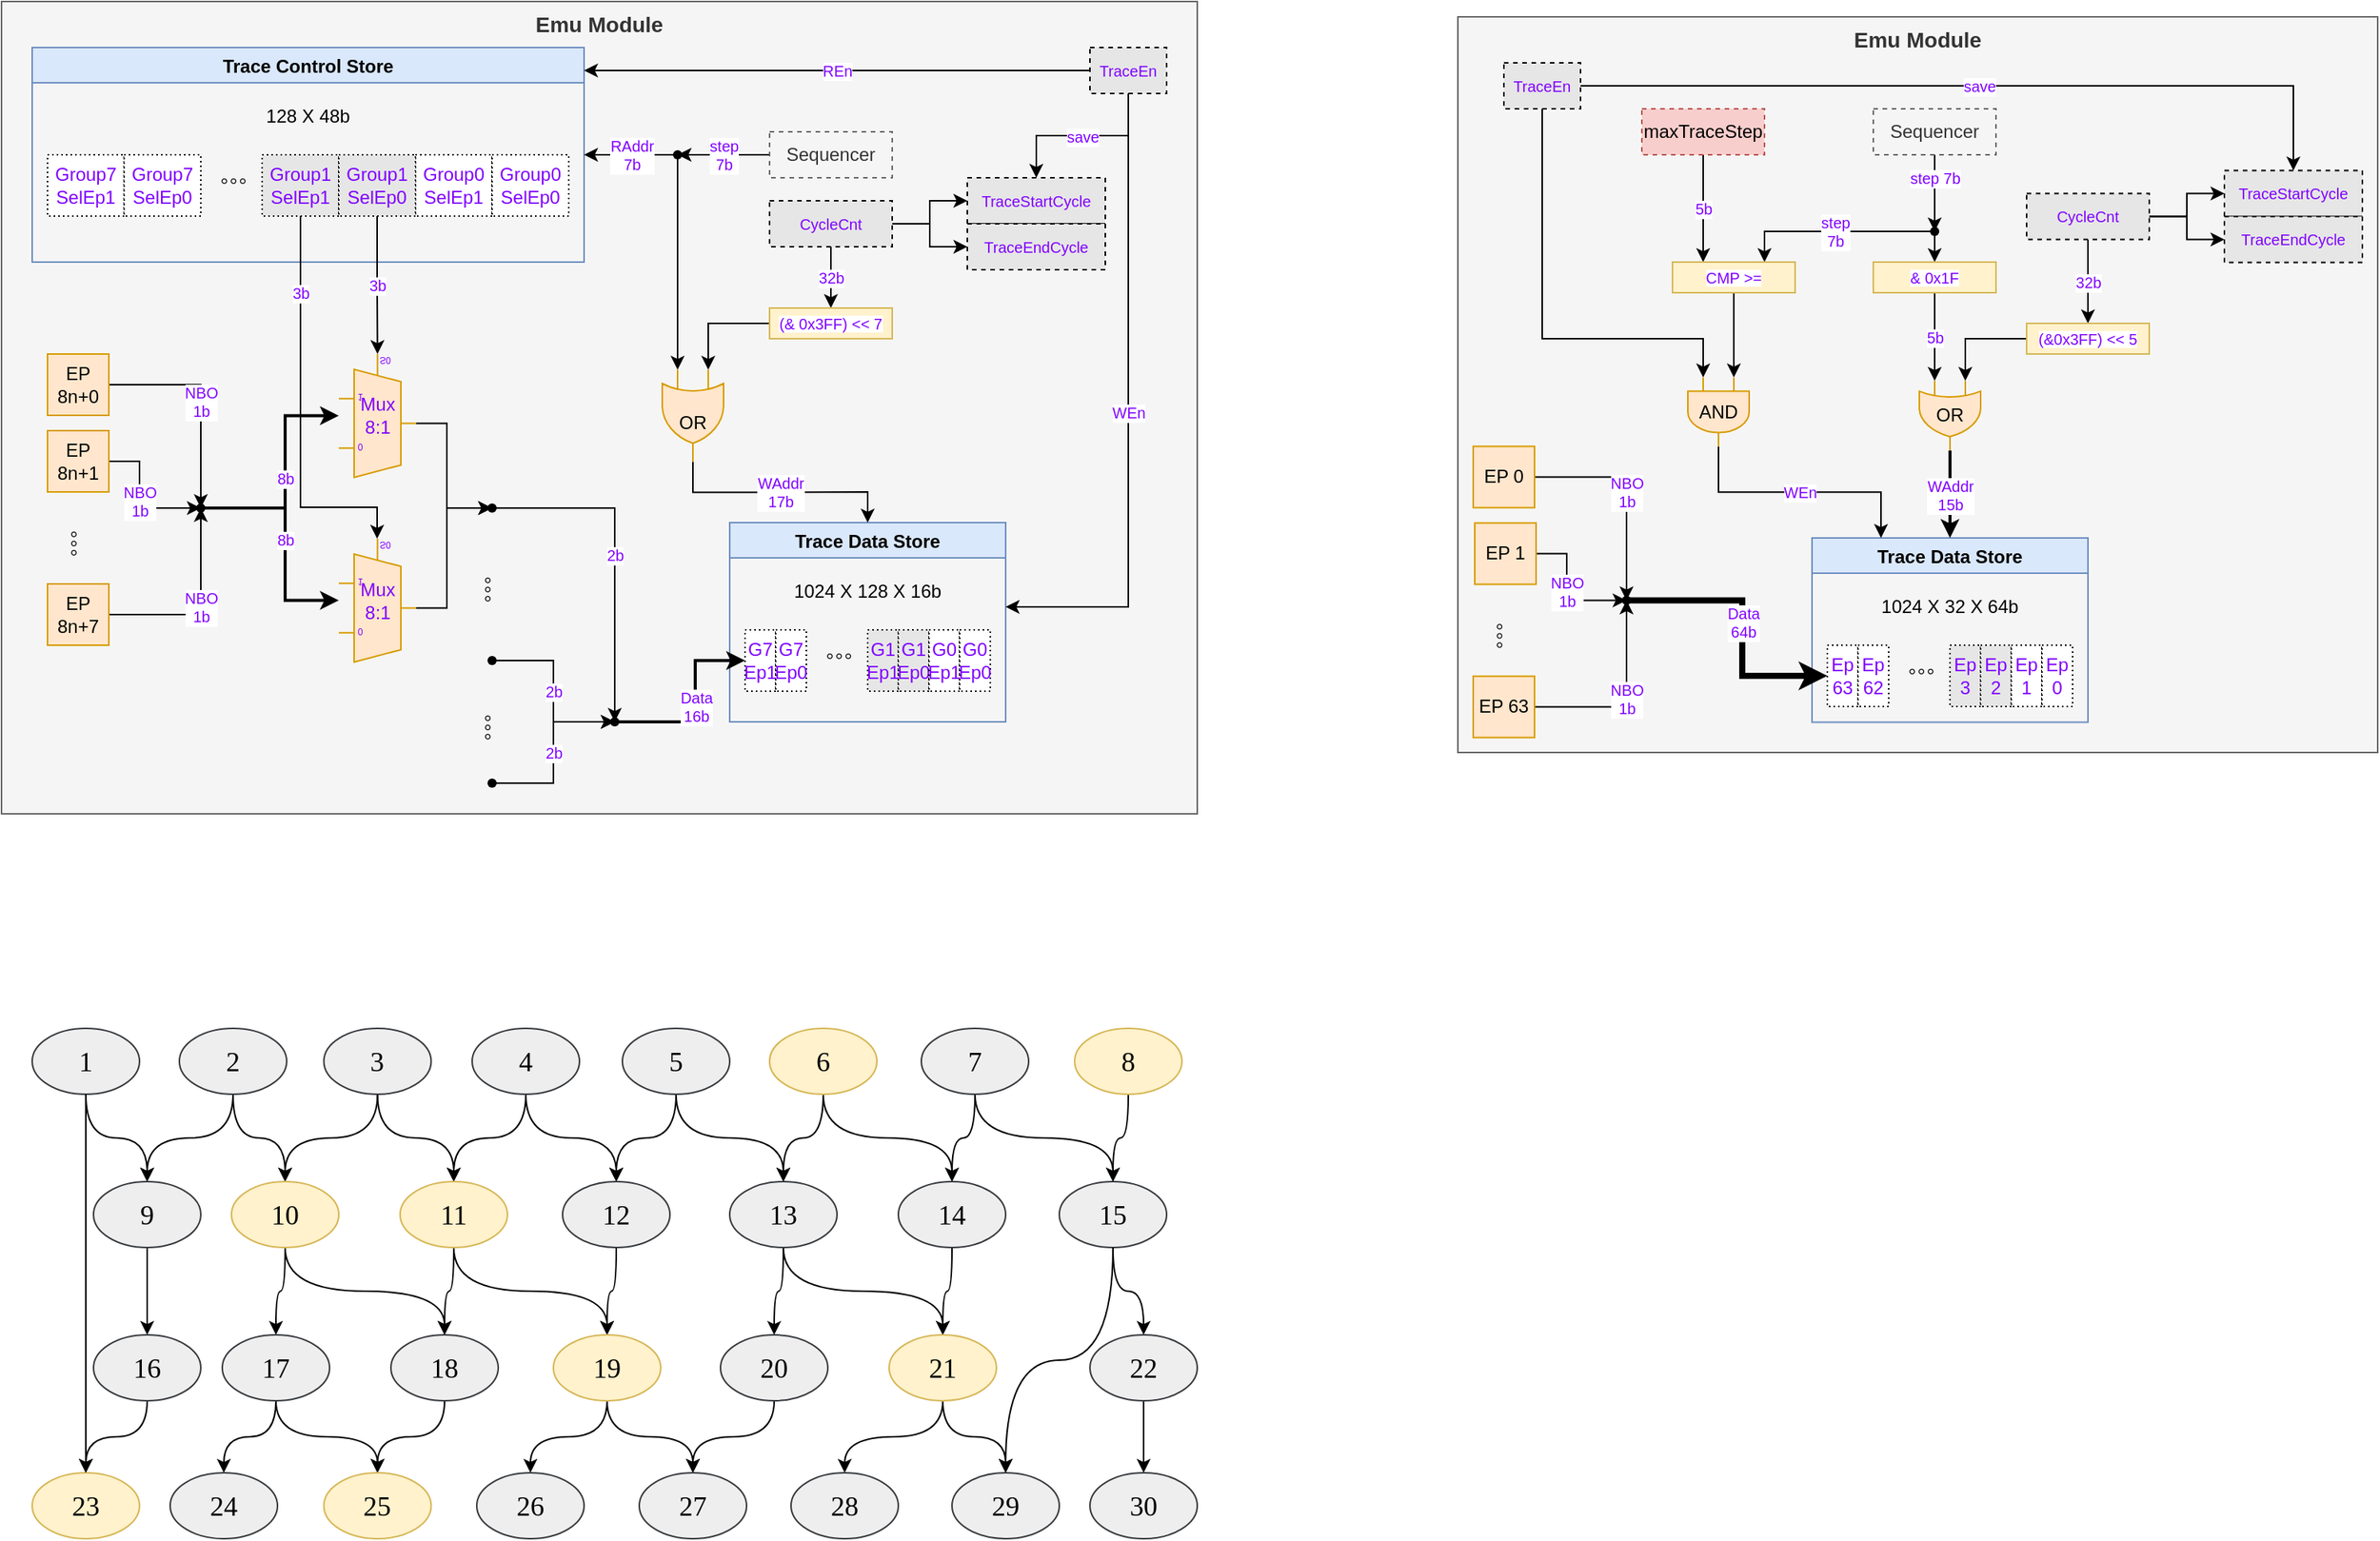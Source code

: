 <mxfile version="26.1.3">
  <diagram name="第 1 页" id="MFBoS7DKNCcixFCWEFA1">
    <mxGraphModel dx="1434" dy="738" grid="1" gridSize="10" guides="1" tooltips="1" connect="1" arrows="1" fold="1" page="1" pageScale="1" pageWidth="827" pageHeight="1169" math="0" shadow="0">
      <root>
        <mxCell id="0" />
        <mxCell id="1" parent="0" />
        <mxCell id="9ea3I0AohAOz7mJSTd-f-179" value="Emu Module" style="rounded=0;whiteSpace=wrap;html=1;fillColor=#f5f5f5;fontColor=#333333;strokeColor=#666666;verticalAlign=top;fontSize=14;fontStyle=1" vertex="1" parent="1">
          <mxGeometry x="970" y="60" width="600" height="480" as="geometry" />
        </mxCell>
        <mxCell id="9ea3I0AohAOz7mJSTd-f-180" value="Emu Module" style="rounded=0;whiteSpace=wrap;html=1;fillColor=#f5f5f5;fontColor=#333333;strokeColor=#666666;verticalAlign=top;fontStyle=1;fontSize=14;" vertex="1" parent="1">
          <mxGeometry x="20" y="50" width="780" height="530" as="geometry" />
        </mxCell>
        <mxCell id="9ea3I0AohAOz7mJSTd-f-181" value="Trace Control Store" style="swimlane;fillColor=#dae8fc;strokeColor=#6c8ebf;" vertex="1" parent="1">
          <mxGeometry x="40" y="80" width="360" height="140" as="geometry" />
        </mxCell>
        <mxCell id="9ea3I0AohAOz7mJSTd-f-182" value="Group0 SelEp1" style="rounded=0;whiteSpace=wrap;html=1;dashed=1;dashPattern=1 2;fontColor=#7F00FF;" vertex="1" parent="9ea3I0AohAOz7mJSTd-f-181">
          <mxGeometry x="250" y="70" width="50" height="40" as="geometry" />
        </mxCell>
        <mxCell id="9ea3I0AohAOz7mJSTd-f-183" value="Group0 SelEp0" style="rounded=0;whiteSpace=wrap;html=1;dashed=1;dashPattern=1 2;fontColor=#7F00FF;" vertex="1" parent="9ea3I0AohAOz7mJSTd-f-181">
          <mxGeometry x="300" y="70" width="50" height="40" as="geometry" />
        </mxCell>
        <mxCell id="9ea3I0AohAOz7mJSTd-f-184" value="128 X 48b" style="text;html=1;strokeColor=none;fillColor=none;align=center;verticalAlign=middle;whiteSpace=wrap;rounded=0;" vertex="1" parent="9ea3I0AohAOz7mJSTd-f-181">
          <mxGeometry x="150" y="30" width="60" height="30" as="geometry" />
        </mxCell>
        <mxCell id="9ea3I0AohAOz7mJSTd-f-185" value="Group1 SelEp1" style="rounded=0;whiteSpace=wrap;html=1;dashed=1;dashPattern=1 2;fontColor=#7F00FF;fillColor=#E6E6E6;" vertex="1" parent="9ea3I0AohAOz7mJSTd-f-181">
          <mxGeometry x="150" y="70" width="50" height="40" as="geometry" />
        </mxCell>
        <mxCell id="9ea3I0AohAOz7mJSTd-f-186" value="Group1 SelEp0" style="rounded=0;whiteSpace=wrap;html=1;dashed=1;dashPattern=1 2;fontColor=#7F00FF;fillColor=#E6E6E6;" vertex="1" parent="9ea3I0AohAOz7mJSTd-f-181">
          <mxGeometry x="200" y="70" width="50" height="40" as="geometry" />
        </mxCell>
        <mxCell id="9ea3I0AohAOz7mJSTd-f-187" value="Group7 SelEp1" style="rounded=0;whiteSpace=wrap;html=1;dashed=1;dashPattern=1 2;fontColor=#7F00FF;" vertex="1" parent="9ea3I0AohAOz7mJSTd-f-181">
          <mxGeometry x="10" y="70" width="50" height="40" as="geometry" />
        </mxCell>
        <mxCell id="9ea3I0AohAOz7mJSTd-f-188" value="Group7 SelEp0" style="rounded=0;whiteSpace=wrap;html=1;dashed=1;dashPattern=1 2;fontColor=#7F00FF;" vertex="1" parent="9ea3I0AohAOz7mJSTd-f-181">
          <mxGeometry x="60" y="70" width="50" height="40" as="geometry" />
        </mxCell>
        <mxCell id="9ea3I0AohAOz7mJSTd-f-189" value="。。。" style="text;html=1;strokeColor=none;fillColor=none;align=center;verticalAlign=top;whiteSpace=wrap;rounded=0;horizontal=1;" vertex="1" parent="9ea3I0AohAOz7mJSTd-f-181">
          <mxGeometry x="120" y="70" width="30" height="40" as="geometry" />
        </mxCell>
        <mxCell id="9ea3I0AohAOz7mJSTd-f-190" value="NBO&lt;br style=&quot;font-size: 10px;&quot;&gt;1b" style="edgeStyle=orthogonalEdgeStyle;rounded=0;orthogonalLoop=1;jettySize=auto;html=1;fontColor=#7F00FF;fontSize=10;" edge="1" parent="1" source="9ea3I0AohAOz7mJSTd-f-191" target="9ea3I0AohAOz7mJSTd-f-203">
          <mxGeometry relative="1" as="geometry" />
        </mxCell>
        <mxCell id="9ea3I0AohAOz7mJSTd-f-191" value="EP 8n+0" style="rounded=0;whiteSpace=wrap;html=1;fillColor=#ffe6cc;strokeColor=#d79b00;" vertex="1" parent="1">
          <mxGeometry x="50" y="280" width="40" height="40" as="geometry" />
        </mxCell>
        <mxCell id="9ea3I0AohAOz7mJSTd-f-192" value="NBO&lt;br style=&quot;font-size: 10px;&quot;&gt;1b" style="edgeStyle=orthogonalEdgeStyle;rounded=0;orthogonalLoop=1;jettySize=auto;html=1;fontColor=#7F00FF;fontSize=10;" edge="1" parent="1" source="9ea3I0AohAOz7mJSTd-f-193" target="9ea3I0AohAOz7mJSTd-f-203">
          <mxGeometry relative="1" as="geometry" />
        </mxCell>
        <mxCell id="9ea3I0AohAOz7mJSTd-f-193" value="EP 8n+1" style="rounded=0;whiteSpace=wrap;html=1;fillColor=#ffe6cc;strokeColor=#d79b00;" vertex="1" parent="1">
          <mxGeometry x="50" y="330" width="40" height="40" as="geometry" />
        </mxCell>
        <mxCell id="9ea3I0AohAOz7mJSTd-f-194" value="NBO&lt;br style=&quot;font-size: 10px;&quot;&gt;1b" style="edgeStyle=orthogonalEdgeStyle;rounded=0;orthogonalLoop=1;jettySize=auto;html=1;fontColor=#7F00FF;fontSize=10;" edge="1" parent="1" source="9ea3I0AohAOz7mJSTd-f-195" target="9ea3I0AohAOz7mJSTd-f-203">
          <mxGeometry relative="1" as="geometry" />
        </mxCell>
        <mxCell id="9ea3I0AohAOz7mJSTd-f-195" value="EP 8n+7" style="rounded=0;whiteSpace=wrap;html=1;fillColor=#ffe6cc;strokeColor=#d79b00;" vertex="1" parent="1">
          <mxGeometry x="50" y="430" width="40" height="40" as="geometry" />
        </mxCell>
        <mxCell id="9ea3I0AohAOz7mJSTd-f-196" value="。。。" style="text;html=1;strokeColor=none;fillColor=none;align=center;verticalAlign=top;whiteSpace=wrap;rounded=0;horizontal=0;" vertex="1" parent="1">
          <mxGeometry x="50" y="380" width="40" height="40" as="geometry" />
        </mxCell>
        <mxCell id="9ea3I0AohAOz7mJSTd-f-197" style="edgeStyle=orthogonalEdgeStyle;rounded=0;orthogonalLoop=1;jettySize=auto;html=1;fontSize=10;fontColor=#7F00FF;exitX=1;exitY=0.5;exitDx=0;exitDy=-5;exitPerimeter=0;" edge="1" parent="1" source="9ea3I0AohAOz7mJSTd-f-198" target="9ea3I0AohAOz7mJSTd-f-207">
          <mxGeometry relative="1" as="geometry" />
        </mxCell>
        <mxCell id="9ea3I0AohAOz7mJSTd-f-198" value="Mux&lt;br&gt;8:1" style="shadow=0;dashed=0;align=center;html=1;strokeWidth=1;shape=mxgraph.electrical.abstract.mux2;direction=east;fillColor=#ffe6cc;strokeColor=#d79b00;fontColor=#7F00FF;flipV=1;" vertex="1" parent="1">
          <mxGeometry x="240" y="280" width="50.5" height="80.5" as="geometry" />
        </mxCell>
        <mxCell id="9ea3I0AohAOz7mJSTd-f-199" style="edgeStyle=orthogonalEdgeStyle;rounded=0;orthogonalLoop=1;jettySize=auto;html=1;exitX=1;exitY=0.5;exitDx=0;exitDy=-5;exitPerimeter=0;fontSize=10;fontColor=#7F00FF;" edge="1" parent="1" source="9ea3I0AohAOz7mJSTd-f-200" target="9ea3I0AohAOz7mJSTd-f-207">
          <mxGeometry relative="1" as="geometry" />
        </mxCell>
        <mxCell id="9ea3I0AohAOz7mJSTd-f-200" value="Mux&lt;br&gt;8:1" style="shadow=0;dashed=0;align=center;html=1;strokeWidth=1;shape=mxgraph.electrical.abstract.mux2;direction=east;fillColor=#ffe6cc;strokeColor=#d79b00;fontColor=#7F00FF;flipV=1;" vertex="1" parent="1">
          <mxGeometry x="240" y="400.5" width="50.5" height="80.5" as="geometry" />
        </mxCell>
        <mxCell id="9ea3I0AohAOz7mJSTd-f-201" value="8b" style="edgeStyle=orthogonalEdgeStyle;rounded=0;orthogonalLoop=1;jettySize=auto;html=1;fontSize=10;fontColor=#7F00FF;strokeWidth=2;" edge="1" parent="1" source="9ea3I0AohAOz7mJSTd-f-203" target="9ea3I0AohAOz7mJSTd-f-198">
          <mxGeometry relative="1" as="geometry" />
        </mxCell>
        <mxCell id="9ea3I0AohAOz7mJSTd-f-202" value="8b" style="edgeStyle=orthogonalEdgeStyle;rounded=0;orthogonalLoop=1;jettySize=auto;html=1;fontSize=10;fontColor=#7F00FF;strokeWidth=2;" edge="1" parent="1" source="9ea3I0AohAOz7mJSTd-f-203" target="9ea3I0AohAOz7mJSTd-f-200">
          <mxGeometry relative="1" as="geometry" />
        </mxCell>
        <mxCell id="9ea3I0AohAOz7mJSTd-f-203" value="" style="shape=waypoint;sketch=0;fillStyle=solid;size=6;pointerEvents=1;points=[];fillColor=none;resizable=0;rotatable=0;perimeter=centerPerimeter;snapToPoint=1;fontColor=#7F00FF;" vertex="1" parent="1">
          <mxGeometry x="130" y="360.5" width="40" height="40" as="geometry" />
        </mxCell>
        <mxCell id="9ea3I0AohAOz7mJSTd-f-204" value="3b" style="edgeStyle=orthogonalEdgeStyle;rounded=0;orthogonalLoop=1;jettySize=auto;html=1;fontSize=10;fontColor=#7F00FF;" edge="1" parent="1" source="9ea3I0AohAOz7mJSTd-f-185" target="9ea3I0AohAOz7mJSTd-f-200">
          <mxGeometry x="-0.616" relative="1" as="geometry">
            <Array as="points">
              <mxPoint x="215" y="380" />
              <mxPoint x="265" y="380" />
            </Array>
            <mxPoint as="offset" />
          </mxGeometry>
        </mxCell>
        <mxCell id="9ea3I0AohAOz7mJSTd-f-205" value="3b" style="edgeStyle=orthogonalEdgeStyle;rounded=0;orthogonalLoop=1;jettySize=auto;html=1;fontSize=10;fontColor=#7F00FF;" edge="1" parent="1" source="9ea3I0AohAOz7mJSTd-f-186" target="9ea3I0AohAOz7mJSTd-f-198">
          <mxGeometry relative="1" as="geometry" />
        </mxCell>
        <mxCell id="9ea3I0AohAOz7mJSTd-f-206" value="2b" style="edgeStyle=orthogonalEdgeStyle;rounded=0;orthogonalLoop=1;jettySize=auto;html=1;fontSize=10;fontColor=#7F00FF;" edge="1" parent="1" source="9ea3I0AohAOz7mJSTd-f-207" target="9ea3I0AohAOz7mJSTd-f-221">
          <mxGeometry relative="1" as="geometry" />
        </mxCell>
        <mxCell id="9ea3I0AohAOz7mJSTd-f-207" value="" style="shape=waypoint;sketch=0;fillStyle=solid;size=6;pointerEvents=1;points=[];fillColor=none;resizable=0;rotatable=0;perimeter=centerPerimeter;snapToPoint=1;fontSize=10;fontColor=#7F00FF;" vertex="1" parent="1">
          <mxGeometry x="320" y="360.5" width="40" height="40" as="geometry" />
        </mxCell>
        <mxCell id="9ea3I0AohAOz7mJSTd-f-208" value="Trace Data Store" style="swimlane;fillColor=#dae8fc;strokeColor=#6c8ebf;" vertex="1" parent="1">
          <mxGeometry x="495" y="390" width="180" height="130" as="geometry" />
        </mxCell>
        <mxCell id="9ea3I0AohAOz7mJSTd-f-209" value="1024 X 128 X 16b" style="text;html=1;strokeColor=none;fillColor=none;align=center;verticalAlign=middle;whiteSpace=wrap;rounded=0;" vertex="1" parent="9ea3I0AohAOz7mJSTd-f-208">
          <mxGeometry x="40" y="30" width="100" height="30" as="geometry" />
        </mxCell>
        <mxCell id="9ea3I0AohAOz7mJSTd-f-210" value="G7 Ep1" style="rounded=0;whiteSpace=wrap;html=1;dashed=1;dashPattern=1 2;fontColor=#7F00FF;" vertex="1" parent="9ea3I0AohAOz7mJSTd-f-208">
          <mxGeometry x="10" y="70" width="20" height="40" as="geometry" />
        </mxCell>
        <mxCell id="9ea3I0AohAOz7mJSTd-f-211" value="。。。" style="text;html=1;strokeColor=none;fillColor=none;align=center;verticalAlign=top;whiteSpace=wrap;rounded=0;horizontal=1;" vertex="1" parent="9ea3I0AohAOz7mJSTd-f-208">
          <mxGeometry x="60" y="70" width="30" height="40" as="geometry" />
        </mxCell>
        <mxCell id="9ea3I0AohAOz7mJSTd-f-212" value="G7 Ep0" style="rounded=0;whiteSpace=wrap;html=1;dashed=1;dashPattern=1 2;fontColor=#7F00FF;" vertex="1" parent="9ea3I0AohAOz7mJSTd-f-208">
          <mxGeometry x="30" y="70" width="20" height="40" as="geometry" />
        </mxCell>
        <mxCell id="9ea3I0AohAOz7mJSTd-f-213" value="G1 Ep1" style="rounded=0;whiteSpace=wrap;html=1;dashed=1;dashPattern=1 2;fontColor=#7F00FF;fillColor=#E6E6E6;" vertex="1" parent="9ea3I0AohAOz7mJSTd-f-208">
          <mxGeometry x="90" y="70" width="20" height="40" as="geometry" />
        </mxCell>
        <mxCell id="9ea3I0AohAOz7mJSTd-f-214" value="G1 Ep0" style="rounded=0;whiteSpace=wrap;html=1;dashed=1;dashPattern=1 2;fontColor=#7F00FF;fillColor=#E6E6E6;" vertex="1" parent="9ea3I0AohAOz7mJSTd-f-208">
          <mxGeometry x="110" y="70" width="20" height="40" as="geometry" />
        </mxCell>
        <mxCell id="9ea3I0AohAOz7mJSTd-f-215" value="G0 Ep1" style="rounded=0;whiteSpace=wrap;html=1;dashed=1;dashPattern=1 2;fontColor=#7F00FF;" vertex="1" parent="9ea3I0AohAOz7mJSTd-f-208">
          <mxGeometry x="130" y="70" width="20" height="40" as="geometry" />
        </mxCell>
        <mxCell id="9ea3I0AohAOz7mJSTd-f-216" value="G0 Ep0" style="rounded=0;whiteSpace=wrap;html=1;dashed=1;dashPattern=1 2;fontColor=#7F00FF;" vertex="1" parent="9ea3I0AohAOz7mJSTd-f-208">
          <mxGeometry x="150" y="70" width="20" height="40" as="geometry" />
        </mxCell>
        <mxCell id="9ea3I0AohAOz7mJSTd-f-217" value="step&lt;br&gt;7b" style="edgeStyle=orthogonalEdgeStyle;rounded=0;orthogonalLoop=1;jettySize=auto;html=1;fontSize=10;fontColor=#7F00FF;" edge="1" parent="1" source="9ea3I0AohAOz7mJSTd-f-219" target="9ea3I0AohAOz7mJSTd-f-229">
          <mxGeometry relative="1" as="geometry" />
        </mxCell>
        <mxCell id="9ea3I0AohAOz7mJSTd-f-218" value="WAddr&lt;br&gt;17b" style="edgeStyle=orthogonalEdgeStyle;rounded=0;orthogonalLoop=1;jettySize=auto;html=1;fontSize=10;fontColor=#7F00FF;exitX=1;exitY=0.5;exitDx=0;exitDy=0;exitPerimeter=0;" edge="1" parent="1" source="9ea3I0AohAOz7mJSTd-f-240" target="9ea3I0AohAOz7mJSTd-f-208">
          <mxGeometry relative="1" as="geometry" />
        </mxCell>
        <mxCell id="9ea3I0AohAOz7mJSTd-f-219" value="Sequencer" style="rounded=0;whiteSpace=wrap;html=1;dashed=1;fillColor=#f5f5f5;strokeColor=#666666;fontColor=#333333;" vertex="1" parent="1">
          <mxGeometry x="521" y="135" width="80" height="30" as="geometry" />
        </mxCell>
        <mxCell id="9ea3I0AohAOz7mJSTd-f-220" value="Data&lt;br&gt;16b" style="edgeStyle=orthogonalEdgeStyle;rounded=0;orthogonalLoop=1;jettySize=auto;html=1;entryX=0;entryY=0.5;entryDx=0;entryDy=0;fontSize=10;fontColor=#7F00FF;strokeWidth=2;" edge="1" parent="1" source="9ea3I0AohAOz7mJSTd-f-221" target="9ea3I0AohAOz7mJSTd-f-210">
          <mxGeometry relative="1" as="geometry" />
        </mxCell>
        <mxCell id="9ea3I0AohAOz7mJSTd-f-221" value="" style="shape=waypoint;sketch=0;fillStyle=solid;size=6;pointerEvents=1;points=[];fillColor=none;resizable=0;rotatable=0;perimeter=centerPerimeter;snapToPoint=1;fontSize=10;fontColor=#7F00FF;" vertex="1" parent="1">
          <mxGeometry x="400" y="500" width="40" height="40" as="geometry" />
        </mxCell>
        <mxCell id="9ea3I0AohAOz7mJSTd-f-222" value="2b" style="edgeStyle=orthogonalEdgeStyle;rounded=0;orthogonalLoop=1;jettySize=auto;html=1;fontSize=10;fontColor=#7F00FF;" edge="1" parent="1" source="9ea3I0AohAOz7mJSTd-f-223" target="9ea3I0AohAOz7mJSTd-f-221">
          <mxGeometry relative="1" as="geometry" />
        </mxCell>
        <mxCell id="9ea3I0AohAOz7mJSTd-f-223" value="" style="shape=waypoint;sketch=0;fillStyle=solid;size=6;pointerEvents=1;points=[];fillColor=none;resizable=0;rotatable=0;perimeter=centerPerimeter;snapToPoint=1;fontSize=10;fontColor=#7F00FF;" vertex="1" parent="1">
          <mxGeometry x="320" y="540" width="40" height="40" as="geometry" />
        </mxCell>
        <mxCell id="9ea3I0AohAOz7mJSTd-f-224" value="2b" style="edgeStyle=orthogonalEdgeStyle;rounded=0;orthogonalLoop=1;jettySize=auto;html=1;fontSize=10;fontColor=#7F00FF;" edge="1" parent="1" source="9ea3I0AohAOz7mJSTd-f-225" target="9ea3I0AohAOz7mJSTd-f-221">
          <mxGeometry relative="1" as="geometry" />
        </mxCell>
        <mxCell id="9ea3I0AohAOz7mJSTd-f-225" value="" style="shape=waypoint;sketch=0;fillStyle=solid;size=6;pointerEvents=1;points=[];fillColor=none;resizable=0;rotatable=0;perimeter=centerPerimeter;snapToPoint=1;fontSize=10;fontColor=#7F00FF;" vertex="1" parent="1">
          <mxGeometry x="320" y="460" width="40" height="40" as="geometry" />
        </mxCell>
        <mxCell id="9ea3I0AohAOz7mJSTd-f-226" value="。。。" style="text;html=1;strokeColor=none;fillColor=none;align=center;verticalAlign=top;whiteSpace=wrap;rounded=0;horizontal=0;" vertex="1" parent="1">
          <mxGeometry x="320" y="500" width="40" height="40" as="geometry" />
        </mxCell>
        <mxCell id="9ea3I0AohAOz7mJSTd-f-227" value="RAddr&lt;br&gt;7b" style="edgeStyle=orthogonalEdgeStyle;rounded=0;orthogonalLoop=1;jettySize=auto;html=1;fontSize=10;fontColor=#7F00FF;" edge="1" parent="1" source="9ea3I0AohAOz7mJSTd-f-229" target="9ea3I0AohAOz7mJSTd-f-181">
          <mxGeometry relative="1" as="geometry" />
        </mxCell>
        <mxCell id="9ea3I0AohAOz7mJSTd-f-228" style="edgeStyle=orthogonalEdgeStyle;rounded=0;orthogonalLoop=1;jettySize=auto;html=1;entryX=0;entryY=0.75;entryDx=0;entryDy=0;entryPerimeter=0;strokeWidth=1;fontSize=10;fontColor=#7F00FF;" edge="1" parent="1" source="9ea3I0AohAOz7mJSTd-f-229" target="9ea3I0AohAOz7mJSTd-f-240">
          <mxGeometry relative="1" as="geometry" />
        </mxCell>
        <mxCell id="9ea3I0AohAOz7mJSTd-f-229" value="" style="shape=waypoint;sketch=0;fillStyle=solid;size=6;pointerEvents=1;points=[];fillColor=none;resizable=0;rotatable=0;perimeter=centerPerimeter;snapToPoint=1;fontSize=10;fontColor=#7F00FF;" vertex="1" parent="1">
          <mxGeometry x="441" y="130" width="40" height="40" as="geometry" />
        </mxCell>
        <mxCell id="9ea3I0AohAOz7mJSTd-f-230" value="。。。" style="text;html=1;strokeColor=none;fillColor=none;align=center;verticalAlign=top;whiteSpace=wrap;rounded=0;horizontal=0;" vertex="1" parent="1">
          <mxGeometry x="320" y="410" width="40" height="40" as="geometry" />
        </mxCell>
        <mxCell id="9ea3I0AohAOz7mJSTd-f-231" value="REn" style="edgeStyle=orthogonalEdgeStyle;rounded=0;orthogonalLoop=1;jettySize=auto;html=1;strokeWidth=1;fontSize=10;fontColor=#7F00FF;" edge="1" parent="1" source="9ea3I0AohAOz7mJSTd-f-234" target="9ea3I0AohAOz7mJSTd-f-181">
          <mxGeometry relative="1" as="geometry">
            <Array as="points">
              <mxPoint x="451" y="95" />
              <mxPoint x="451" y="95" />
            </Array>
          </mxGeometry>
        </mxCell>
        <mxCell id="9ea3I0AohAOz7mJSTd-f-232" value="WEn" style="edgeStyle=orthogonalEdgeStyle;rounded=0;orthogonalLoop=1;jettySize=auto;html=1;strokeWidth=1;fontSize=10;fontColor=#7F00FF;" edge="1" parent="1" source="9ea3I0AohAOz7mJSTd-f-234" target="9ea3I0AohAOz7mJSTd-f-208">
          <mxGeometry relative="1" as="geometry">
            <Array as="points">
              <mxPoint x="755" y="445" />
            </Array>
          </mxGeometry>
        </mxCell>
        <mxCell id="9ea3I0AohAOz7mJSTd-f-233" value="save" style="edgeStyle=orthogonalEdgeStyle;rounded=0;orthogonalLoop=1;jettySize=auto;html=1;strokeWidth=1;fontSize=10;fontColor=#7F00FF;" edge="1" parent="1" source="9ea3I0AohAOz7mJSTd-f-234" target="9ea3I0AohAOz7mJSTd-f-243">
          <mxGeometry relative="1" as="geometry" />
        </mxCell>
        <mxCell id="9ea3I0AohAOz7mJSTd-f-234" value="TraceEn" style="rounded=0;whiteSpace=wrap;html=1;fontSize=10;fontColor=#7F00FF;fillColor=#E6E6E6;dashed=1;" vertex="1" parent="1">
          <mxGeometry x="730" y="80" width="50" height="30" as="geometry" />
        </mxCell>
        <mxCell id="9ea3I0AohAOz7mJSTd-f-235" value="" style="edgeStyle=orthogonalEdgeStyle;rounded=0;orthogonalLoop=1;jettySize=auto;html=1;entryX=0;entryY=0.25;entryDx=0;entryDy=0;entryPerimeter=0;strokeWidth=1;fontSize=10;fontColor=#7F00FF;" edge="1" parent="1" source="9ea3I0AohAOz7mJSTd-f-242" target="9ea3I0AohAOz7mJSTd-f-240">
          <mxGeometry relative="1" as="geometry" />
        </mxCell>
        <mxCell id="9ea3I0AohAOz7mJSTd-f-236" value="32b" style="edgeStyle=orthogonalEdgeStyle;rounded=0;orthogonalLoop=1;jettySize=auto;html=1;strokeWidth=1;fontSize=10;fontColor=#7F00FF;" edge="1" parent="1" source="9ea3I0AohAOz7mJSTd-f-239" target="9ea3I0AohAOz7mJSTd-f-242">
          <mxGeometry relative="1" as="geometry" />
        </mxCell>
        <mxCell id="9ea3I0AohAOz7mJSTd-f-237" style="edgeStyle=orthogonalEdgeStyle;rounded=0;orthogonalLoop=1;jettySize=auto;html=1;strokeWidth=1;fontSize=10;fontColor=#7F00FF;" edge="1" parent="1" source="9ea3I0AohAOz7mJSTd-f-239" target="9ea3I0AohAOz7mJSTd-f-243">
          <mxGeometry relative="1" as="geometry" />
        </mxCell>
        <mxCell id="9ea3I0AohAOz7mJSTd-f-238" style="edgeStyle=orthogonalEdgeStyle;rounded=0;orthogonalLoop=1;jettySize=auto;html=1;strokeWidth=1;fontSize=10;fontColor=#7F00FF;" edge="1" parent="1" source="9ea3I0AohAOz7mJSTd-f-239" target="9ea3I0AohAOz7mJSTd-f-244">
          <mxGeometry relative="1" as="geometry" />
        </mxCell>
        <mxCell id="9ea3I0AohAOz7mJSTd-f-239" value="CycleCnt" style="rounded=0;whiteSpace=wrap;html=1;dashed=1;fontSize=10;fillColor=#E6E6E6;fontColor=#7F00FF;" vertex="1" parent="1">
          <mxGeometry x="521" y="180" width="80" height="30" as="geometry" />
        </mxCell>
        <mxCell id="9ea3I0AohAOz7mJSTd-f-240" value="" style="verticalLabelPosition=bottom;shadow=0;dashed=0;align=center;html=1;verticalAlign=top;shape=mxgraph.electrical.logic_gates.logic_gate;operation=or;strokeColor=#d79b00;fillColor=#ffe6cc;direction=south;" vertex="1" parent="1">
          <mxGeometry x="451" y="290.25" width="40" height="60" as="geometry" />
        </mxCell>
        <mxCell id="9ea3I0AohAOz7mJSTd-f-241" value="OR" style="text;html=1;strokeColor=none;fillColor=none;align=center;verticalAlign=middle;whiteSpace=wrap;rounded=0;dashed=1;dashPattern=1 2;" vertex="1" parent="1">
          <mxGeometry x="456" y="310.25" width="30" height="30" as="geometry" />
        </mxCell>
        <mxCell id="9ea3I0AohAOz7mJSTd-f-242" value="&lt;span style=&quot;color: rgb(127, 0, 255); background-color: rgb(255, 255, 255);&quot;&gt;(&amp;amp; 0x3FF) &amp;lt;&amp;lt; 7&lt;/span&gt;" style="rounded=0;whiteSpace=wrap;html=1;fontSize=10;fillColor=#fff2cc;strokeColor=#d6b656;" vertex="1" parent="1">
          <mxGeometry x="521" y="250" width="80" height="20" as="geometry" />
        </mxCell>
        <mxCell id="9ea3I0AohAOz7mJSTd-f-243" value="TraceStartCycle" style="rounded=0;whiteSpace=wrap;html=1;dashed=1;fontSize=10;fillColor=#E6E6E6;fontColor=#7F00FF;" vertex="1" parent="1">
          <mxGeometry x="650" y="165" width="90" height="30" as="geometry" />
        </mxCell>
        <mxCell id="9ea3I0AohAOz7mJSTd-f-244" value="TraceEndCycle" style="rounded=0;whiteSpace=wrap;html=1;dashed=1;fontSize=10;fillColor=#E6E6E6;fontColor=#7F00FF;" vertex="1" parent="1">
          <mxGeometry x="650" y="195" width="90" height="30" as="geometry" />
        </mxCell>
        <mxCell id="9ea3I0AohAOz7mJSTd-f-245" style="edgeStyle=orthogonalEdgeStyle;rounded=0;orthogonalLoop=1;jettySize=auto;html=1;curved=1;" edge="1" parent="1" source="9ea3I0AohAOz7mJSTd-f-246" target="9ea3I0AohAOz7mJSTd-f-275">
          <mxGeometry relative="1" as="geometry" />
        </mxCell>
        <mxCell id="9ea3I0AohAOz7mJSTd-f-246" value="1" style="ellipse;whiteSpace=wrap;html=1;fontFamily=Times New Roman;fontSize=18;fillColor=#eeeeee;strokeColor=#36393d;" vertex="1" parent="1">
          <mxGeometry x="40" y="720" width="70" height="43" as="geometry" />
        </mxCell>
        <mxCell id="9ea3I0AohAOz7mJSTd-f-247" style="edgeStyle=orthogonalEdgeStyle;rounded=0;orthogonalLoop=1;jettySize=auto;html=1;curved=1;" edge="1" parent="1" source="9ea3I0AohAOz7mJSTd-f-249" target="9ea3I0AohAOz7mJSTd-f-278">
          <mxGeometry relative="1" as="geometry" />
        </mxCell>
        <mxCell id="9ea3I0AohAOz7mJSTd-f-248" style="edgeStyle=orthogonalEdgeStyle;curved=1;rounded=0;orthogonalLoop=1;jettySize=auto;html=1;" edge="1" parent="1" source="9ea3I0AohAOz7mJSTd-f-249" target="9ea3I0AohAOz7mJSTd-f-275">
          <mxGeometry relative="1" as="geometry" />
        </mxCell>
        <mxCell id="9ea3I0AohAOz7mJSTd-f-249" value="2" style="ellipse;whiteSpace=wrap;html=1;fontFamily=Times New Roman;fontSize=18;fillColor=#eeeeee;strokeColor=#36393d;" vertex="1" parent="1">
          <mxGeometry x="136" y="720" width="70" height="43" as="geometry" />
        </mxCell>
        <mxCell id="9ea3I0AohAOz7mJSTd-f-250" style="edgeStyle=orthogonalEdgeStyle;rounded=0;orthogonalLoop=1;jettySize=auto;html=1;curved=1;" edge="1" parent="1" source="9ea3I0AohAOz7mJSTd-f-252" target="9ea3I0AohAOz7mJSTd-f-281">
          <mxGeometry relative="1" as="geometry" />
        </mxCell>
        <mxCell id="9ea3I0AohAOz7mJSTd-f-251" style="edgeStyle=orthogonalEdgeStyle;curved=1;rounded=0;orthogonalLoop=1;jettySize=auto;html=1;" edge="1" parent="1" source="9ea3I0AohAOz7mJSTd-f-252" target="9ea3I0AohAOz7mJSTd-f-278">
          <mxGeometry relative="1" as="geometry" />
        </mxCell>
        <mxCell id="9ea3I0AohAOz7mJSTd-f-252" value="3" style="ellipse;whiteSpace=wrap;html=1;fontFamily=Times New Roman;fontSize=18;fillColor=#eeeeee;strokeColor=#36393d;" vertex="1" parent="1">
          <mxGeometry x="230.25" y="720" width="70" height="43" as="geometry" />
        </mxCell>
        <mxCell id="9ea3I0AohAOz7mJSTd-f-253" style="edgeStyle=orthogonalEdgeStyle;rounded=0;orthogonalLoop=1;jettySize=auto;html=1;curved=1;" edge="1" parent="1" source="9ea3I0AohAOz7mJSTd-f-255" target="9ea3I0AohAOz7mJSTd-f-283">
          <mxGeometry relative="1" as="geometry" />
        </mxCell>
        <mxCell id="9ea3I0AohAOz7mJSTd-f-254" style="edgeStyle=orthogonalEdgeStyle;curved=1;rounded=0;orthogonalLoop=1;jettySize=auto;html=1;" edge="1" parent="1" source="9ea3I0AohAOz7mJSTd-f-255" target="9ea3I0AohAOz7mJSTd-f-281">
          <mxGeometry relative="1" as="geometry" />
        </mxCell>
        <mxCell id="9ea3I0AohAOz7mJSTd-f-255" value="4" style="ellipse;whiteSpace=wrap;html=1;fontFamily=Times New Roman;fontSize=18;fillColor=#eeeeee;strokeColor=#36393d;" vertex="1" parent="1">
          <mxGeometry x="327" y="720" width="70" height="43" as="geometry" />
        </mxCell>
        <mxCell id="9ea3I0AohAOz7mJSTd-f-256" style="edgeStyle=orthogonalEdgeStyle;rounded=0;orthogonalLoop=1;jettySize=auto;html=1;curved=1;" edge="1" parent="1" source="9ea3I0AohAOz7mJSTd-f-258" target="9ea3I0AohAOz7mJSTd-f-267">
          <mxGeometry relative="1" as="geometry" />
        </mxCell>
        <mxCell id="9ea3I0AohAOz7mJSTd-f-257" style="edgeStyle=orthogonalEdgeStyle;curved=1;rounded=0;orthogonalLoop=1;jettySize=auto;html=1;" edge="1" parent="1" source="9ea3I0AohAOz7mJSTd-f-258" target="9ea3I0AohAOz7mJSTd-f-283">
          <mxGeometry relative="1" as="geometry" />
        </mxCell>
        <mxCell id="9ea3I0AohAOz7mJSTd-f-258" value="5" style="ellipse;whiteSpace=wrap;html=1;fontFamily=Times New Roman;fontSize=18;fillColor=#eeeeee;strokeColor=#36393d;" vertex="1" parent="1">
          <mxGeometry x="425" y="720" width="70" height="43" as="geometry" />
        </mxCell>
        <mxCell id="9ea3I0AohAOz7mJSTd-f-259" style="edgeStyle=orthogonalEdgeStyle;rounded=0;orthogonalLoop=1;jettySize=auto;html=1;curved=1;" edge="1" parent="1" source="9ea3I0AohAOz7mJSTd-f-261" target="9ea3I0AohAOz7mJSTd-f-267">
          <mxGeometry relative="1" as="geometry" />
        </mxCell>
        <mxCell id="9ea3I0AohAOz7mJSTd-f-260" style="edgeStyle=orthogonalEdgeStyle;curved=1;rounded=0;orthogonalLoop=1;jettySize=auto;html=1;exitX=0.5;exitY=1;exitDx=0;exitDy=0;" edge="1" parent="1" source="9ea3I0AohAOz7mJSTd-f-261" target="9ea3I0AohAOz7mJSTd-f-269">
          <mxGeometry relative="1" as="geometry" />
        </mxCell>
        <mxCell id="9ea3I0AohAOz7mJSTd-f-261" value="6" style="ellipse;whiteSpace=wrap;html=1;fontFamily=Times New Roman;fontSize=18;fillColor=#fff2cc;strokeColor=#d6b656;" vertex="1" parent="1">
          <mxGeometry x="521" y="720" width="70" height="43" as="geometry" />
        </mxCell>
        <mxCell id="9ea3I0AohAOz7mJSTd-f-262" style="edgeStyle=orthogonalEdgeStyle;rounded=0;orthogonalLoop=1;jettySize=auto;html=1;curved=1;" edge="1" parent="1" source="9ea3I0AohAOz7mJSTd-f-264" target="9ea3I0AohAOz7mJSTd-f-269">
          <mxGeometry relative="1" as="geometry" />
        </mxCell>
        <mxCell id="9ea3I0AohAOz7mJSTd-f-263" style="edgeStyle=orthogonalEdgeStyle;curved=1;rounded=0;orthogonalLoop=1;jettySize=auto;html=1;exitX=0.5;exitY=1;exitDx=0;exitDy=0;" edge="1" parent="1" source="9ea3I0AohAOz7mJSTd-f-264" target="9ea3I0AohAOz7mJSTd-f-271">
          <mxGeometry relative="1" as="geometry" />
        </mxCell>
        <mxCell id="9ea3I0AohAOz7mJSTd-f-264" value="7" style="ellipse;whiteSpace=wrap;html=1;fontFamily=Times New Roman;fontSize=18;fillColor=#eeeeee;strokeColor=#36393d;" vertex="1" parent="1">
          <mxGeometry x="620" y="720" width="70" height="43" as="geometry" />
        </mxCell>
        <mxCell id="9ea3I0AohAOz7mJSTd-f-265" style="edgeStyle=orthogonalEdgeStyle;rounded=0;orthogonalLoop=1;jettySize=auto;html=1;exitX=0.5;exitY=1;exitDx=0;exitDy=0;curved=1;" edge="1" parent="1" source="9ea3I0AohAOz7mJSTd-f-267" target="9ea3I0AohAOz7mJSTd-f-288">
          <mxGeometry relative="1" as="geometry" />
        </mxCell>
        <mxCell id="9ea3I0AohAOz7mJSTd-f-266" style="edgeStyle=orthogonalEdgeStyle;rounded=0;orthogonalLoop=1;jettySize=auto;html=1;curved=1;" edge="1" parent="1" source="9ea3I0AohAOz7mJSTd-f-267" target="9ea3I0AohAOz7mJSTd-f-285">
          <mxGeometry relative="1" as="geometry" />
        </mxCell>
        <mxCell id="9ea3I0AohAOz7mJSTd-f-267" value="13" style="ellipse;whiteSpace=wrap;html=1;fontFamily=Times New Roman;fontSize=18;fillColor=#eeeeee;strokeColor=#36393d;" vertex="1" parent="1">
          <mxGeometry x="495" y="820" width="70" height="43" as="geometry" />
        </mxCell>
        <mxCell id="9ea3I0AohAOz7mJSTd-f-268" style="edgeStyle=orthogonalEdgeStyle;rounded=0;orthogonalLoop=1;jettySize=auto;html=1;curved=1;" edge="1" parent="1" source="9ea3I0AohAOz7mJSTd-f-269" target="9ea3I0AohAOz7mJSTd-f-288">
          <mxGeometry relative="1" as="geometry" />
        </mxCell>
        <mxCell id="9ea3I0AohAOz7mJSTd-f-269" value="14" style="ellipse;whiteSpace=wrap;html=1;fontFamily=Times New Roman;fontSize=18;fillColor=#eeeeee;strokeColor=#36393d;" vertex="1" parent="1">
          <mxGeometry x="605" y="820" width="70" height="43" as="geometry" />
        </mxCell>
        <mxCell id="9ea3I0AohAOz7mJSTd-f-270" style="edgeStyle=orthogonalEdgeStyle;rounded=0;orthogonalLoop=1;jettySize=auto;html=1;curved=1;" edge="1" parent="1" source="9ea3I0AohAOz7mJSTd-f-271" target="9ea3I0AohAOz7mJSTd-f-290">
          <mxGeometry relative="1" as="geometry" />
        </mxCell>
        <mxCell id="9ea3I0AohAOz7mJSTd-f-271" value="15" style="ellipse;whiteSpace=wrap;html=1;fontFamily=Times New Roman;fontSize=18;fillColor=#eeeeee;strokeColor=#36393d;" vertex="1" parent="1">
          <mxGeometry x="710" y="820" width="70" height="43" as="geometry" />
        </mxCell>
        <mxCell id="9ea3I0AohAOz7mJSTd-f-272" style="edgeStyle=orthogonalEdgeStyle;rounded=0;orthogonalLoop=1;jettySize=auto;html=1;curved=1;" edge="1" parent="1" source="9ea3I0AohAOz7mJSTd-f-273" target="9ea3I0AohAOz7mJSTd-f-271">
          <mxGeometry relative="1" as="geometry" />
        </mxCell>
        <mxCell id="9ea3I0AohAOz7mJSTd-f-273" value="8" style="ellipse;whiteSpace=wrap;html=1;fontFamily=Times New Roman;fontSize=18;fillColor=#fff2cc;strokeColor=#d6b656;" vertex="1" parent="1">
          <mxGeometry x="720" y="720" width="70" height="43" as="geometry" />
        </mxCell>
        <mxCell id="9ea3I0AohAOz7mJSTd-f-274" style="edgeStyle=orthogonalEdgeStyle;rounded=0;orthogonalLoop=1;jettySize=auto;html=1;curved=1;" edge="1" parent="1" source="9ea3I0AohAOz7mJSTd-f-275" target="9ea3I0AohAOz7mJSTd-f-292">
          <mxGeometry relative="1" as="geometry" />
        </mxCell>
        <mxCell id="9ea3I0AohAOz7mJSTd-f-275" value="9" style="ellipse;whiteSpace=wrap;html=1;fontFamily=Times New Roman;fontSize=18;fillColor=#eeeeee;strokeColor=#36393d;" vertex="1" parent="1">
          <mxGeometry x="80" y="820" width="70" height="43" as="geometry" />
        </mxCell>
        <mxCell id="9ea3I0AohAOz7mJSTd-f-276" style="edgeStyle=orthogonalEdgeStyle;rounded=0;orthogonalLoop=1;jettySize=auto;html=1;curved=1;" edge="1" parent="1" source="9ea3I0AohAOz7mJSTd-f-278" target="9ea3I0AohAOz7mJSTd-f-295">
          <mxGeometry relative="1" as="geometry" />
        </mxCell>
        <mxCell id="9ea3I0AohAOz7mJSTd-f-277" style="edgeStyle=orthogonalEdgeStyle;curved=1;rounded=0;orthogonalLoop=1;jettySize=auto;html=1;exitX=0.5;exitY=1;exitDx=0;exitDy=0;" edge="1" parent="1" source="9ea3I0AohAOz7mJSTd-f-278" target="9ea3I0AohAOz7mJSTd-f-297">
          <mxGeometry relative="1" as="geometry" />
        </mxCell>
        <mxCell id="9ea3I0AohAOz7mJSTd-f-278" value="10" style="ellipse;whiteSpace=wrap;html=1;fontFamily=Times New Roman;fontSize=18;fillColor=#fff2cc;strokeColor=#d6b656;" vertex="1" parent="1">
          <mxGeometry x="170" y="820" width="70" height="43" as="geometry" />
        </mxCell>
        <mxCell id="9ea3I0AohAOz7mJSTd-f-279" style="edgeStyle=orthogonalEdgeStyle;rounded=0;orthogonalLoop=1;jettySize=auto;html=1;curved=1;" edge="1" parent="1" source="9ea3I0AohAOz7mJSTd-f-281" target="9ea3I0AohAOz7mJSTd-f-297">
          <mxGeometry relative="1" as="geometry" />
        </mxCell>
        <mxCell id="9ea3I0AohAOz7mJSTd-f-280" style="edgeStyle=orthogonalEdgeStyle;rounded=0;orthogonalLoop=1;jettySize=auto;html=1;exitX=0.5;exitY=1;exitDx=0;exitDy=0;curved=1;" edge="1" parent="1" source="9ea3I0AohAOz7mJSTd-f-281" target="9ea3I0AohAOz7mJSTd-f-300">
          <mxGeometry relative="1" as="geometry" />
        </mxCell>
        <mxCell id="9ea3I0AohAOz7mJSTd-f-281" value="11" style="ellipse;whiteSpace=wrap;html=1;fontFamily=Times New Roman;fontSize=18;fillColor=#fff2cc;strokeColor=#d6b656;" vertex="1" parent="1">
          <mxGeometry x="280" y="820" width="70" height="43" as="geometry" />
        </mxCell>
        <mxCell id="9ea3I0AohAOz7mJSTd-f-282" style="edgeStyle=orthogonalEdgeStyle;rounded=0;orthogonalLoop=1;jettySize=auto;html=1;curved=1;" edge="1" parent="1" source="9ea3I0AohAOz7mJSTd-f-283" target="9ea3I0AohAOz7mJSTd-f-300">
          <mxGeometry relative="1" as="geometry" />
        </mxCell>
        <mxCell id="9ea3I0AohAOz7mJSTd-f-283" value="12" style="ellipse;whiteSpace=wrap;html=1;fontFamily=Times New Roman;fontSize=18;fillColor=#eeeeee;strokeColor=#36393d;" vertex="1" parent="1">
          <mxGeometry x="386" y="820" width="70" height="43" as="geometry" />
        </mxCell>
        <mxCell id="9ea3I0AohAOz7mJSTd-f-284" style="edgeStyle=orthogonalEdgeStyle;curved=1;rounded=0;orthogonalLoop=1;jettySize=auto;html=1;" edge="1" parent="1" source="9ea3I0AohAOz7mJSTd-f-285" target="9ea3I0AohAOz7mJSTd-f-301">
          <mxGeometry relative="1" as="geometry" />
        </mxCell>
        <mxCell id="9ea3I0AohAOz7mJSTd-f-285" value="20" style="ellipse;whiteSpace=wrap;html=1;fontFamily=Times New Roman;fontSize=18;fillColor=#eeeeee;strokeColor=#36393d;" vertex="1" parent="1">
          <mxGeometry x="489" y="920" width="70" height="43" as="geometry" />
        </mxCell>
        <mxCell id="9ea3I0AohAOz7mJSTd-f-286" style="edgeStyle=orthogonalEdgeStyle;curved=1;rounded=0;orthogonalLoop=1;jettySize=auto;html=1;" edge="1" parent="1" source="9ea3I0AohAOz7mJSTd-f-288" target="9ea3I0AohAOz7mJSTd-f-302">
          <mxGeometry relative="1" as="geometry" />
        </mxCell>
        <mxCell id="9ea3I0AohAOz7mJSTd-f-287" style="edgeStyle=orthogonalEdgeStyle;curved=1;rounded=0;orthogonalLoop=1;jettySize=auto;html=1;" edge="1" parent="1" source="9ea3I0AohAOz7mJSTd-f-288" target="9ea3I0AohAOz7mJSTd-f-303">
          <mxGeometry relative="1" as="geometry" />
        </mxCell>
        <mxCell id="9ea3I0AohAOz7mJSTd-f-288" value="21" style="ellipse;whiteSpace=wrap;html=1;fontFamily=Times New Roman;fontSize=18;fillColor=#fff2cc;strokeColor=#d6b656;" vertex="1" parent="1">
          <mxGeometry x="599" y="920" width="70" height="43" as="geometry" />
        </mxCell>
        <mxCell id="9ea3I0AohAOz7mJSTd-f-289" style="edgeStyle=orthogonalEdgeStyle;curved=1;rounded=0;orthogonalLoop=1;jettySize=auto;html=1;" edge="1" parent="1" source="9ea3I0AohAOz7mJSTd-f-290" target="9ea3I0AohAOz7mJSTd-f-308">
          <mxGeometry relative="1" as="geometry" />
        </mxCell>
        <mxCell id="9ea3I0AohAOz7mJSTd-f-290" value="22" style="ellipse;whiteSpace=wrap;html=1;fontFamily=Times New Roman;fontSize=18;fillColor=#eeeeee;strokeColor=#36393d;" vertex="1" parent="1">
          <mxGeometry x="730" y="920" width="70" height="43" as="geometry" />
        </mxCell>
        <mxCell id="9ea3I0AohAOz7mJSTd-f-291" style="edgeStyle=orthogonalEdgeStyle;curved=1;rounded=0;orthogonalLoop=1;jettySize=auto;html=1;" edge="1" parent="1" source="9ea3I0AohAOz7mJSTd-f-292" target="9ea3I0AohAOz7mJSTd-f-304">
          <mxGeometry relative="1" as="geometry" />
        </mxCell>
        <mxCell id="9ea3I0AohAOz7mJSTd-f-292" value="16" style="ellipse;whiteSpace=wrap;html=1;fontFamily=Times New Roman;fontSize=18;fillColor=#eeeeee;strokeColor=#36393d;" vertex="1" parent="1">
          <mxGeometry x="80" y="920" width="70" height="43" as="geometry" />
        </mxCell>
        <mxCell id="9ea3I0AohAOz7mJSTd-f-293" style="edgeStyle=orthogonalEdgeStyle;curved=1;rounded=0;orthogonalLoop=1;jettySize=auto;html=1;" edge="1" parent="1" source="9ea3I0AohAOz7mJSTd-f-295" target="9ea3I0AohAOz7mJSTd-f-305">
          <mxGeometry relative="1" as="geometry" />
        </mxCell>
        <mxCell id="9ea3I0AohAOz7mJSTd-f-294" style="edgeStyle=orthogonalEdgeStyle;curved=1;rounded=0;orthogonalLoop=1;jettySize=auto;html=1;" edge="1" parent="1" source="9ea3I0AohAOz7mJSTd-f-295" target="9ea3I0AohAOz7mJSTd-f-306">
          <mxGeometry relative="1" as="geometry" />
        </mxCell>
        <mxCell id="9ea3I0AohAOz7mJSTd-f-295" value="17" style="ellipse;whiteSpace=wrap;html=1;fontFamily=Times New Roman;fontSize=18;fillColor=#eeeeee;strokeColor=#36393d;" vertex="1" parent="1">
          <mxGeometry x="164" y="920" width="70" height="43" as="geometry" />
        </mxCell>
        <mxCell id="9ea3I0AohAOz7mJSTd-f-296" style="edgeStyle=orthogonalEdgeStyle;curved=1;rounded=0;orthogonalLoop=1;jettySize=auto;html=1;" edge="1" parent="1" source="9ea3I0AohAOz7mJSTd-f-297" target="9ea3I0AohAOz7mJSTd-f-306">
          <mxGeometry relative="1" as="geometry" />
        </mxCell>
        <mxCell id="9ea3I0AohAOz7mJSTd-f-297" value="18" style="ellipse;whiteSpace=wrap;html=1;fontFamily=Times New Roman;fontSize=18;fillColor=#eeeeee;strokeColor=#36393d;" vertex="1" parent="1">
          <mxGeometry x="274" y="920" width="70" height="43" as="geometry" />
        </mxCell>
        <mxCell id="9ea3I0AohAOz7mJSTd-f-298" style="edgeStyle=orthogonalEdgeStyle;curved=1;rounded=0;orthogonalLoop=1;jettySize=auto;html=1;" edge="1" parent="1" source="9ea3I0AohAOz7mJSTd-f-300" target="9ea3I0AohAOz7mJSTd-f-307">
          <mxGeometry relative="1" as="geometry" />
        </mxCell>
        <mxCell id="9ea3I0AohAOz7mJSTd-f-299" style="edgeStyle=orthogonalEdgeStyle;curved=1;rounded=0;orthogonalLoop=1;jettySize=auto;html=1;" edge="1" parent="1" source="9ea3I0AohAOz7mJSTd-f-300" target="9ea3I0AohAOz7mJSTd-f-301">
          <mxGeometry relative="1" as="geometry" />
        </mxCell>
        <mxCell id="9ea3I0AohAOz7mJSTd-f-300" value="19" style="ellipse;whiteSpace=wrap;html=1;fontFamily=Times New Roman;fontSize=18;fillColor=#fff2cc;strokeColor=#d6b656;" vertex="1" parent="1">
          <mxGeometry x="380" y="920" width="70" height="43" as="geometry" />
        </mxCell>
        <mxCell id="9ea3I0AohAOz7mJSTd-f-301" value="27" style="ellipse;whiteSpace=wrap;html=1;fontFamily=Times New Roman;fontSize=18;fillColor=#eeeeee;strokeColor=#36393d;" vertex="1" parent="1">
          <mxGeometry x="436" y="1010" width="70" height="43" as="geometry" />
        </mxCell>
        <mxCell id="9ea3I0AohAOz7mJSTd-f-302" value="28" style="ellipse;whiteSpace=wrap;html=1;fontFamily=Times New Roman;fontSize=18;fillColor=#eeeeee;strokeColor=#36393d;" vertex="1" parent="1">
          <mxGeometry x="535" y="1010" width="70" height="43" as="geometry" />
        </mxCell>
        <mxCell id="9ea3I0AohAOz7mJSTd-f-303" value="29" style="ellipse;whiteSpace=wrap;html=1;fontFamily=Times New Roman;fontSize=18;fillColor=#eeeeee;strokeColor=#36393d;" vertex="1" parent="1">
          <mxGeometry x="640" y="1010" width="70" height="43" as="geometry" />
        </mxCell>
        <mxCell id="9ea3I0AohAOz7mJSTd-f-304" value="23" style="ellipse;whiteSpace=wrap;html=1;fontFamily=Times New Roman;fontSize=18;fillColor=#fff2cc;strokeColor=#d6b656;" vertex="1" parent="1">
          <mxGeometry x="40" y="1010" width="70" height="43" as="geometry" />
        </mxCell>
        <mxCell id="9ea3I0AohAOz7mJSTd-f-305" value="24" style="ellipse;whiteSpace=wrap;html=1;fontFamily=Times New Roman;fontSize=18;fillColor=#eeeeee;strokeColor=#36393d;" vertex="1" parent="1">
          <mxGeometry x="130" y="1010" width="70" height="43" as="geometry" />
        </mxCell>
        <mxCell id="9ea3I0AohAOz7mJSTd-f-306" value="25" style="ellipse;whiteSpace=wrap;html=1;fontFamily=Times New Roman;fontSize=18;fillColor=#fff2cc;strokeColor=#d6b656;" vertex="1" parent="1">
          <mxGeometry x="230.25" y="1010" width="70" height="43" as="geometry" />
        </mxCell>
        <mxCell id="9ea3I0AohAOz7mJSTd-f-307" value="26" style="ellipse;whiteSpace=wrap;html=1;fontFamily=Times New Roman;fontSize=18;fillColor=#eeeeee;strokeColor=#36393d;" vertex="1" parent="1">
          <mxGeometry x="330" y="1010" width="70" height="43" as="geometry" />
        </mxCell>
        <mxCell id="9ea3I0AohAOz7mJSTd-f-308" value="30" style="ellipse;whiteSpace=wrap;html=1;fontFamily=Times New Roman;fontSize=18;fillColor=#eeeeee;strokeColor=#36393d;" vertex="1" parent="1">
          <mxGeometry x="730" y="1010" width="70" height="43" as="geometry" />
        </mxCell>
        <mxCell id="9ea3I0AohAOz7mJSTd-f-309" style="edgeStyle=orthogonalEdgeStyle;curved=1;rounded=0;orthogonalLoop=1;jettySize=auto;html=1;" edge="1" parent="1" source="9ea3I0AohAOz7mJSTd-f-271" target="9ea3I0AohAOz7mJSTd-f-303">
          <mxGeometry relative="1" as="geometry" />
        </mxCell>
        <mxCell id="9ea3I0AohAOz7mJSTd-f-310" style="edgeStyle=orthogonalEdgeStyle;curved=1;rounded=0;orthogonalLoop=1;jettySize=auto;html=1;" edge="1" parent="1" source="9ea3I0AohAOz7mJSTd-f-246" target="9ea3I0AohAOz7mJSTd-f-304">
          <mxGeometry relative="1" as="geometry" />
        </mxCell>
        <mxCell id="9ea3I0AohAOz7mJSTd-f-311" value="NBO&lt;br style=&quot;font-size: 10px;&quot;&gt;1b" style="edgeStyle=orthogonalEdgeStyle;rounded=0;orthogonalLoop=1;jettySize=auto;html=1;fontColor=#7F00FF;fontSize=10;" edge="1" parent="1" source="9ea3I0AohAOz7mJSTd-f-312" target="9ea3I0AohAOz7mJSTd-f-318">
          <mxGeometry relative="1" as="geometry" />
        </mxCell>
        <mxCell id="9ea3I0AohAOz7mJSTd-f-312" value="EP 0" style="rounded=0;whiteSpace=wrap;html=1;fillColor=#ffe6cc;strokeColor=#d79b00;" vertex="1" parent="1">
          <mxGeometry x="980" y="340.25" width="40" height="40" as="geometry" />
        </mxCell>
        <mxCell id="9ea3I0AohAOz7mJSTd-f-313" value="NBO&lt;br style=&quot;font-size: 10px;&quot;&gt;1b" style="edgeStyle=orthogonalEdgeStyle;rounded=0;orthogonalLoop=1;jettySize=auto;html=1;fontColor=#7F00FF;fontSize=10;" edge="1" parent="1" source="9ea3I0AohAOz7mJSTd-f-314" target="9ea3I0AohAOz7mJSTd-f-318">
          <mxGeometry relative="1" as="geometry" />
        </mxCell>
        <mxCell id="9ea3I0AohAOz7mJSTd-f-314" value="EP 1" style="rounded=0;whiteSpace=wrap;html=1;fillColor=#ffe6cc;strokeColor=#d79b00;" vertex="1" parent="1">
          <mxGeometry x="981" y="390.25" width="40" height="40" as="geometry" />
        </mxCell>
        <mxCell id="9ea3I0AohAOz7mJSTd-f-315" value="NBO&lt;br style=&quot;font-size: 10px;&quot;&gt;1b" style="edgeStyle=orthogonalEdgeStyle;rounded=0;orthogonalLoop=1;jettySize=auto;html=1;fontColor=#7F00FF;fontSize=10;" edge="1" parent="1" source="9ea3I0AohAOz7mJSTd-f-316" target="9ea3I0AohAOz7mJSTd-f-318">
          <mxGeometry relative="1" as="geometry" />
        </mxCell>
        <mxCell id="9ea3I0AohAOz7mJSTd-f-316" value="EP 63" style="rounded=0;whiteSpace=wrap;html=1;fillColor=#ffe6cc;strokeColor=#d79b00;" vertex="1" parent="1">
          <mxGeometry x="980" y="490.25" width="40" height="40" as="geometry" />
        </mxCell>
        <mxCell id="9ea3I0AohAOz7mJSTd-f-317" value="。。。" style="text;html=1;strokeColor=none;fillColor=none;align=center;verticalAlign=top;whiteSpace=wrap;rounded=0;horizontal=0;" vertex="1" parent="1">
          <mxGeometry x="980" y="440.25" width="40" height="40" as="geometry" />
        </mxCell>
        <mxCell id="9ea3I0AohAOz7mJSTd-f-318" value="" style="shape=waypoint;sketch=0;fillStyle=solid;size=6;pointerEvents=1;points=[];fillColor=none;resizable=0;rotatable=0;perimeter=centerPerimeter;snapToPoint=1;fontColor=#7F00FF;" vertex="1" parent="1">
          <mxGeometry x="1060" y="420.75" width="40" height="40" as="geometry" />
        </mxCell>
        <mxCell id="9ea3I0AohAOz7mJSTd-f-319" value="Trace Data Store" style="swimlane;fillColor=#dae8fc;strokeColor=#6c8ebf;" vertex="1" parent="1">
          <mxGeometry x="1201" y="400" width="180" height="120.25" as="geometry" />
        </mxCell>
        <mxCell id="9ea3I0AohAOz7mJSTd-f-320" value="1024 X 32 X 64b" style="text;html=1;strokeColor=none;fillColor=none;align=center;verticalAlign=middle;whiteSpace=wrap;rounded=0;" vertex="1" parent="9ea3I0AohAOz7mJSTd-f-319">
          <mxGeometry x="40" y="30" width="100" height="30" as="geometry" />
        </mxCell>
        <mxCell id="9ea3I0AohAOz7mJSTd-f-321" value="Ep 63" style="rounded=0;whiteSpace=wrap;html=1;dashed=1;dashPattern=1 2;fontColor=#7F00FF;" vertex="1" parent="9ea3I0AohAOz7mJSTd-f-319">
          <mxGeometry x="10" y="70" width="20" height="40" as="geometry" />
        </mxCell>
        <mxCell id="9ea3I0AohAOz7mJSTd-f-322" value="。。。" style="text;html=1;strokeColor=none;fillColor=none;align=center;verticalAlign=top;whiteSpace=wrap;rounded=0;horizontal=1;" vertex="1" parent="9ea3I0AohAOz7mJSTd-f-319">
          <mxGeometry x="60" y="70" width="30" height="40" as="geometry" />
        </mxCell>
        <mxCell id="9ea3I0AohAOz7mJSTd-f-323" value="Ep 62" style="rounded=0;whiteSpace=wrap;html=1;dashed=1;dashPattern=1 2;fontColor=#7F00FF;" vertex="1" parent="9ea3I0AohAOz7mJSTd-f-319">
          <mxGeometry x="30" y="70" width="20" height="40" as="geometry" />
        </mxCell>
        <mxCell id="9ea3I0AohAOz7mJSTd-f-324" value="Ep 3" style="rounded=0;whiteSpace=wrap;html=1;dashed=1;dashPattern=1 2;fontColor=#7F00FF;fillColor=#E6E6E6;" vertex="1" parent="9ea3I0AohAOz7mJSTd-f-319">
          <mxGeometry x="90" y="70" width="20" height="40" as="geometry" />
        </mxCell>
        <mxCell id="9ea3I0AohAOz7mJSTd-f-325" value="Ep 2" style="rounded=0;whiteSpace=wrap;html=1;dashed=1;dashPattern=1 2;fontColor=#7F00FF;fillColor=#E6E6E6;" vertex="1" parent="9ea3I0AohAOz7mJSTd-f-319">
          <mxGeometry x="110" y="70" width="20" height="40" as="geometry" />
        </mxCell>
        <mxCell id="9ea3I0AohAOz7mJSTd-f-326" value="Ep 1" style="rounded=0;whiteSpace=wrap;html=1;dashed=1;dashPattern=1 2;fontColor=#7F00FF;" vertex="1" parent="9ea3I0AohAOz7mJSTd-f-319">
          <mxGeometry x="130" y="70" width="20" height="40" as="geometry" />
        </mxCell>
        <mxCell id="9ea3I0AohAOz7mJSTd-f-327" value="Ep 0" style="rounded=0;whiteSpace=wrap;html=1;dashed=1;dashPattern=1 2;fontColor=#7F00FF;" vertex="1" parent="9ea3I0AohAOz7mJSTd-f-319">
          <mxGeometry x="150" y="70" width="20" height="40" as="geometry" />
        </mxCell>
        <mxCell id="9ea3I0AohAOz7mJSTd-f-328" value="step 7b" style="edgeStyle=orthogonalEdgeStyle;rounded=0;orthogonalLoop=1;jettySize=auto;html=1;fontSize=10;fontColor=#7F00FF;" edge="1" parent="1" source="9ea3I0AohAOz7mJSTd-f-330" target="9ea3I0AohAOz7mJSTd-f-334">
          <mxGeometry relative="1" as="geometry" />
        </mxCell>
        <mxCell id="9ea3I0AohAOz7mJSTd-f-329" value="WAddr&lt;br&gt;15b" style="edgeStyle=orthogonalEdgeStyle;rounded=0;orthogonalLoop=1;jettySize=auto;html=1;fontSize=10;fontColor=#7F00FF;strokeWidth=2;" edge="1" parent="1" source="9ea3I0AohAOz7mJSTd-f-344" target="9ea3I0AohAOz7mJSTd-f-319">
          <mxGeometry relative="1" as="geometry">
            <mxPoint x="1171" y="350.25" as="sourcePoint" />
          </mxGeometry>
        </mxCell>
        <mxCell id="9ea3I0AohAOz7mJSTd-f-330" value="Sequencer" style="rounded=0;whiteSpace=wrap;html=1;dashed=1;fillColor=#f5f5f5;strokeColor=#666666;fontColor=#333333;" vertex="1" parent="1">
          <mxGeometry x="1241" y="120" width="80" height="30" as="geometry" />
        </mxCell>
        <mxCell id="9ea3I0AohAOz7mJSTd-f-331" value="Data&lt;br&gt;64b" style="edgeStyle=orthogonalEdgeStyle;rounded=0;orthogonalLoop=1;jettySize=auto;html=1;entryX=0;entryY=0.5;entryDx=0;entryDy=0;fontSize=10;fontColor=#7F00FF;strokeWidth=4;exitX=0.495;exitY=0.659;exitDx=0;exitDy=0;exitPerimeter=0;" edge="1" parent="1" source="9ea3I0AohAOz7mJSTd-f-318" target="9ea3I0AohAOz7mJSTd-f-321">
          <mxGeometry relative="1" as="geometry">
            <mxPoint x="1120" y="520" as="sourcePoint" />
          </mxGeometry>
        </mxCell>
        <mxCell id="9ea3I0AohAOz7mJSTd-f-332" value="step&lt;br&gt;7b" style="edgeStyle=orthogonalEdgeStyle;rounded=0;orthogonalLoop=1;jettySize=auto;html=1;fontSize=10;fontColor=#7F00FF;entryX=0.75;entryY=0;entryDx=0;entryDy=0;" edge="1" parent="1" source="9ea3I0AohAOz7mJSTd-f-334" target="9ea3I0AohAOz7mJSTd-f-352">
          <mxGeometry relative="1" as="geometry">
            <mxPoint x="1220" y="145.25" as="targetPoint" />
          </mxGeometry>
        </mxCell>
        <mxCell id="9ea3I0AohAOz7mJSTd-f-333" style="edgeStyle=orthogonalEdgeStyle;rounded=0;orthogonalLoop=1;jettySize=auto;html=1;entryX=0.5;entryY=0;entryDx=0;entryDy=0;strokeWidth=1;fontSize=10;fontColor=#7F00FF;" edge="1" parent="1" source="9ea3I0AohAOz7mJSTd-f-334" target="9ea3I0AohAOz7mJSTd-f-354">
          <mxGeometry relative="1" as="geometry" />
        </mxCell>
        <mxCell id="9ea3I0AohAOz7mJSTd-f-334" value="" style="shape=waypoint;sketch=0;fillStyle=solid;size=6;pointerEvents=1;points=[];fillColor=none;resizable=0;rotatable=0;perimeter=centerPerimeter;snapToPoint=1;fontSize=10;fontColor=#7F00FF;" vertex="1" parent="1">
          <mxGeometry x="1261" y="180" width="40" height="40" as="geometry" />
        </mxCell>
        <mxCell id="9ea3I0AohAOz7mJSTd-f-335" value="WEn" style="edgeStyle=orthogonalEdgeStyle;rounded=0;orthogonalLoop=1;jettySize=auto;html=1;strokeWidth=1;fontSize=10;fontColor=#7F00FF;exitX=1;exitY=0.5;exitDx=0;exitDy=0;exitPerimeter=0;entryX=0.25;entryY=0;entryDx=0;entryDy=0;" edge="1" parent="1" source="9ea3I0AohAOz7mJSTd-f-355" target="9ea3I0AohAOz7mJSTd-f-319">
          <mxGeometry relative="1" as="geometry" />
        </mxCell>
        <mxCell id="9ea3I0AohAOz7mJSTd-f-336" value="save" style="edgeStyle=orthogonalEdgeStyle;rounded=0;orthogonalLoop=1;jettySize=auto;html=1;strokeWidth=1;fontSize=10;fontColor=#7F00FF;" edge="1" parent="1" source="9ea3I0AohAOz7mJSTd-f-338" target="9ea3I0AohAOz7mJSTd-f-347">
          <mxGeometry relative="1" as="geometry" />
        </mxCell>
        <mxCell id="9ea3I0AohAOz7mJSTd-f-337" style="edgeStyle=orthogonalEdgeStyle;rounded=0;orthogonalLoop=1;jettySize=auto;html=1;entryX=0;entryY=0.75;entryDx=0;entryDy=0;entryPerimeter=0;exitX=0.5;exitY=1;exitDx=0;exitDy=0;" edge="1" parent="1" source="9ea3I0AohAOz7mJSTd-f-338" target="9ea3I0AohAOz7mJSTd-f-355">
          <mxGeometry relative="1" as="geometry">
            <Array as="points">
              <mxPoint x="1025" y="270" />
              <mxPoint x="1130" y="270" />
            </Array>
          </mxGeometry>
        </mxCell>
        <mxCell id="9ea3I0AohAOz7mJSTd-f-338" value="TraceEn" style="rounded=0;whiteSpace=wrap;html=1;fontSize=10;fontColor=#7F00FF;fillColor=#E6E6E6;dashed=1;" vertex="1" parent="1">
          <mxGeometry x="1000" y="90" width="50" height="30" as="geometry" />
        </mxCell>
        <mxCell id="9ea3I0AohAOz7mJSTd-f-339" value="" style="edgeStyle=orthogonalEdgeStyle;rounded=0;orthogonalLoop=1;jettySize=auto;html=1;entryX=0;entryY=0.25;entryDx=0;entryDy=0;entryPerimeter=0;strokeWidth=1;fontSize=10;fontColor=#7F00FF;" edge="1" parent="1" source="9ea3I0AohAOz7mJSTd-f-346" target="9ea3I0AohAOz7mJSTd-f-344">
          <mxGeometry relative="1" as="geometry" />
        </mxCell>
        <mxCell id="9ea3I0AohAOz7mJSTd-f-340" value="32b" style="edgeStyle=orthogonalEdgeStyle;rounded=0;orthogonalLoop=1;jettySize=auto;html=1;strokeWidth=1;fontSize=10;fontColor=#7F00FF;" edge="1" parent="1" source="9ea3I0AohAOz7mJSTd-f-343" target="9ea3I0AohAOz7mJSTd-f-346">
          <mxGeometry relative="1" as="geometry" />
        </mxCell>
        <mxCell id="9ea3I0AohAOz7mJSTd-f-341" style="edgeStyle=orthogonalEdgeStyle;rounded=0;orthogonalLoop=1;jettySize=auto;html=1;strokeWidth=1;fontSize=10;fontColor=#7F00FF;" edge="1" parent="1" source="9ea3I0AohAOz7mJSTd-f-343" target="9ea3I0AohAOz7mJSTd-f-347">
          <mxGeometry relative="1" as="geometry" />
        </mxCell>
        <mxCell id="9ea3I0AohAOz7mJSTd-f-342" style="edgeStyle=orthogonalEdgeStyle;rounded=0;orthogonalLoop=1;jettySize=auto;html=1;strokeWidth=1;fontSize=10;fontColor=#7F00FF;" edge="1" parent="1" source="9ea3I0AohAOz7mJSTd-f-343" target="9ea3I0AohAOz7mJSTd-f-348">
          <mxGeometry relative="1" as="geometry" />
        </mxCell>
        <mxCell id="9ea3I0AohAOz7mJSTd-f-343" value="CycleCnt" style="rounded=0;whiteSpace=wrap;html=1;dashed=1;fontSize=10;fillColor=#E6E6E6;fontColor=#7F00FF;" vertex="1" parent="1">
          <mxGeometry x="1341" y="175.25" width="80" height="30" as="geometry" />
        </mxCell>
        <mxCell id="9ea3I0AohAOz7mJSTd-f-344" value="" style="verticalLabelPosition=bottom;shadow=0;dashed=0;align=center;html=1;verticalAlign=top;shape=mxgraph.electrical.logic_gates.logic_gate;operation=or;strokeColor=#d79b00;fillColor=#ffe6cc;direction=south;" vertex="1" parent="1">
          <mxGeometry x="1271" y="297.5" width="40" height="45.5" as="geometry" />
        </mxCell>
        <mxCell id="9ea3I0AohAOz7mJSTd-f-345" value="OR" style="text;html=1;strokeColor=none;fillColor=none;align=center;verticalAlign=middle;whiteSpace=wrap;rounded=0;dashed=1;dashPattern=1 2;" vertex="1" parent="1">
          <mxGeometry x="1276" y="305.25" width="30" height="30" as="geometry" />
        </mxCell>
        <mxCell id="9ea3I0AohAOz7mJSTd-f-346" value="&lt;span style=&quot;color: rgb(127, 0, 255); background-color: rgb(255, 255, 255);&quot;&gt;(&amp;amp;0x3FF) &amp;lt;&amp;lt; 5&lt;/span&gt;" style="rounded=0;whiteSpace=wrap;html=1;fontSize=10;fillColor=#fff2cc;strokeColor=#d6b656;" vertex="1" parent="1">
          <mxGeometry x="1341" y="260" width="80" height="20" as="geometry" />
        </mxCell>
        <mxCell id="9ea3I0AohAOz7mJSTd-f-347" value="TraceStartCycle" style="rounded=0;whiteSpace=wrap;html=1;dashed=1;fontSize=10;fillColor=#E6E6E6;fontColor=#7F00FF;" vertex="1" parent="1">
          <mxGeometry x="1470" y="160.25" width="90" height="30" as="geometry" />
        </mxCell>
        <mxCell id="9ea3I0AohAOz7mJSTd-f-348" value="TraceEndCycle" style="rounded=0;whiteSpace=wrap;html=1;dashed=1;fontSize=10;fillColor=#E6E6E6;fontColor=#7F00FF;" vertex="1" parent="1">
          <mxGeometry x="1470" y="190.25" width="90" height="30" as="geometry" />
        </mxCell>
        <mxCell id="9ea3I0AohAOz7mJSTd-f-349" value="5b" style="edgeStyle=orthogonalEdgeStyle;rounded=0;orthogonalLoop=1;jettySize=auto;html=1;entryX=0.25;entryY=0;entryDx=0;entryDy=0;fontSize=10;fontColor=#7F00FF;" edge="1" parent="1" source="9ea3I0AohAOz7mJSTd-f-350" target="9ea3I0AohAOz7mJSTd-f-352">
          <mxGeometry relative="1" as="geometry" />
        </mxCell>
        <mxCell id="9ea3I0AohAOz7mJSTd-f-350" value="maxTraceStep" style="rounded=0;whiteSpace=wrap;html=1;dashed=1;fillColor=#f8cecc;strokeColor=#b85450;" vertex="1" parent="1">
          <mxGeometry x="1090" y="120" width="80" height="30" as="geometry" />
        </mxCell>
        <mxCell id="9ea3I0AohAOz7mJSTd-f-351" style="edgeStyle=orthogonalEdgeStyle;rounded=0;orthogonalLoop=1;jettySize=auto;html=1;entryX=0;entryY=0.25;entryDx=0;entryDy=0;entryPerimeter=0;" edge="1" parent="1" source="9ea3I0AohAOz7mJSTd-f-352" target="9ea3I0AohAOz7mJSTd-f-355">
          <mxGeometry relative="1" as="geometry" />
        </mxCell>
        <mxCell id="9ea3I0AohAOz7mJSTd-f-352" value="&lt;font color=&quot;#7f00ff&quot;&gt;&lt;span style=&quot;background-color: rgb(255, 255, 255);&quot;&gt;CMP &amp;gt;=&lt;/span&gt;&lt;/font&gt;" style="rounded=0;whiteSpace=wrap;html=1;fontSize=10;fillColor=#fff2cc;strokeColor=#d6b656;" vertex="1" parent="1">
          <mxGeometry x="1110" y="220" width="80" height="20" as="geometry" />
        </mxCell>
        <mxCell id="9ea3I0AohAOz7mJSTd-f-353" value="5b" style="edgeStyle=orthogonalEdgeStyle;rounded=0;orthogonalLoop=1;jettySize=auto;html=1;entryX=0;entryY=0.75;entryDx=0;entryDy=0;entryPerimeter=0;fontSize=10;fontColor=#7F00FF;" edge="1" parent="1" source="9ea3I0AohAOz7mJSTd-f-354" target="9ea3I0AohAOz7mJSTd-f-344">
          <mxGeometry relative="1" as="geometry" />
        </mxCell>
        <mxCell id="9ea3I0AohAOz7mJSTd-f-354" value="&lt;font color=&quot;#7f00ff&quot;&gt;&lt;span style=&quot;background-color: rgb(255, 255, 255);&quot;&gt;&amp;amp; 0x1F&lt;/span&gt;&lt;/font&gt;" style="rounded=0;whiteSpace=wrap;html=1;fontSize=10;fillColor=#fff2cc;strokeColor=#d6b656;" vertex="1" parent="1">
          <mxGeometry x="1241" y="220" width="80" height="20" as="geometry" />
        </mxCell>
        <mxCell id="9ea3I0AohAOz7mJSTd-f-355" value="" style="verticalLabelPosition=bottom;shadow=0;dashed=0;align=center;html=1;verticalAlign=top;shape=mxgraph.electrical.logic_gates.logic_gate;operation=and;fillColor=#ffe6cc;strokeColor=#d79b00;direction=south;" vertex="1" parent="1">
          <mxGeometry x="1120" y="295.25" width="40" height="45" as="geometry" />
        </mxCell>
        <mxCell id="9ea3I0AohAOz7mJSTd-f-356" value="AND" style="text;html=1;strokeColor=none;fillColor=none;align=center;verticalAlign=middle;whiteSpace=wrap;rounded=0;dashed=1;dashPattern=1 2;" vertex="1" parent="1">
          <mxGeometry x="1125" y="302.75" width="30" height="30" as="geometry" />
        </mxCell>
      </root>
    </mxGraphModel>
  </diagram>
</mxfile>
